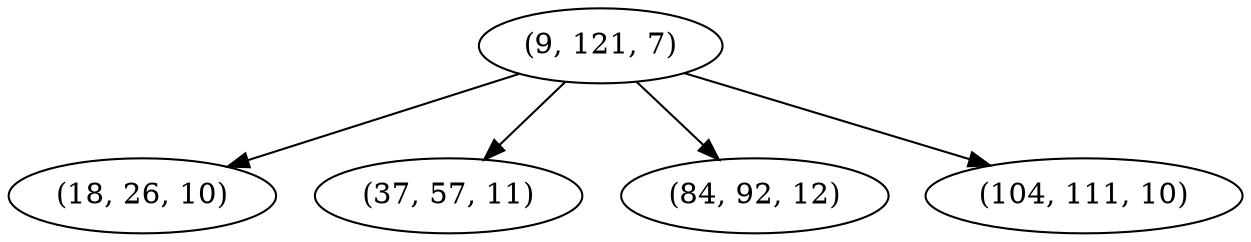 digraph tree {
    "(9, 121, 7)";
    "(18, 26, 10)";
    "(37, 57, 11)";
    "(84, 92, 12)";
    "(104, 111, 10)";
    "(9, 121, 7)" -> "(18, 26, 10)";
    "(9, 121, 7)" -> "(37, 57, 11)";
    "(9, 121, 7)" -> "(84, 92, 12)";
    "(9, 121, 7)" -> "(104, 111, 10)";
}
